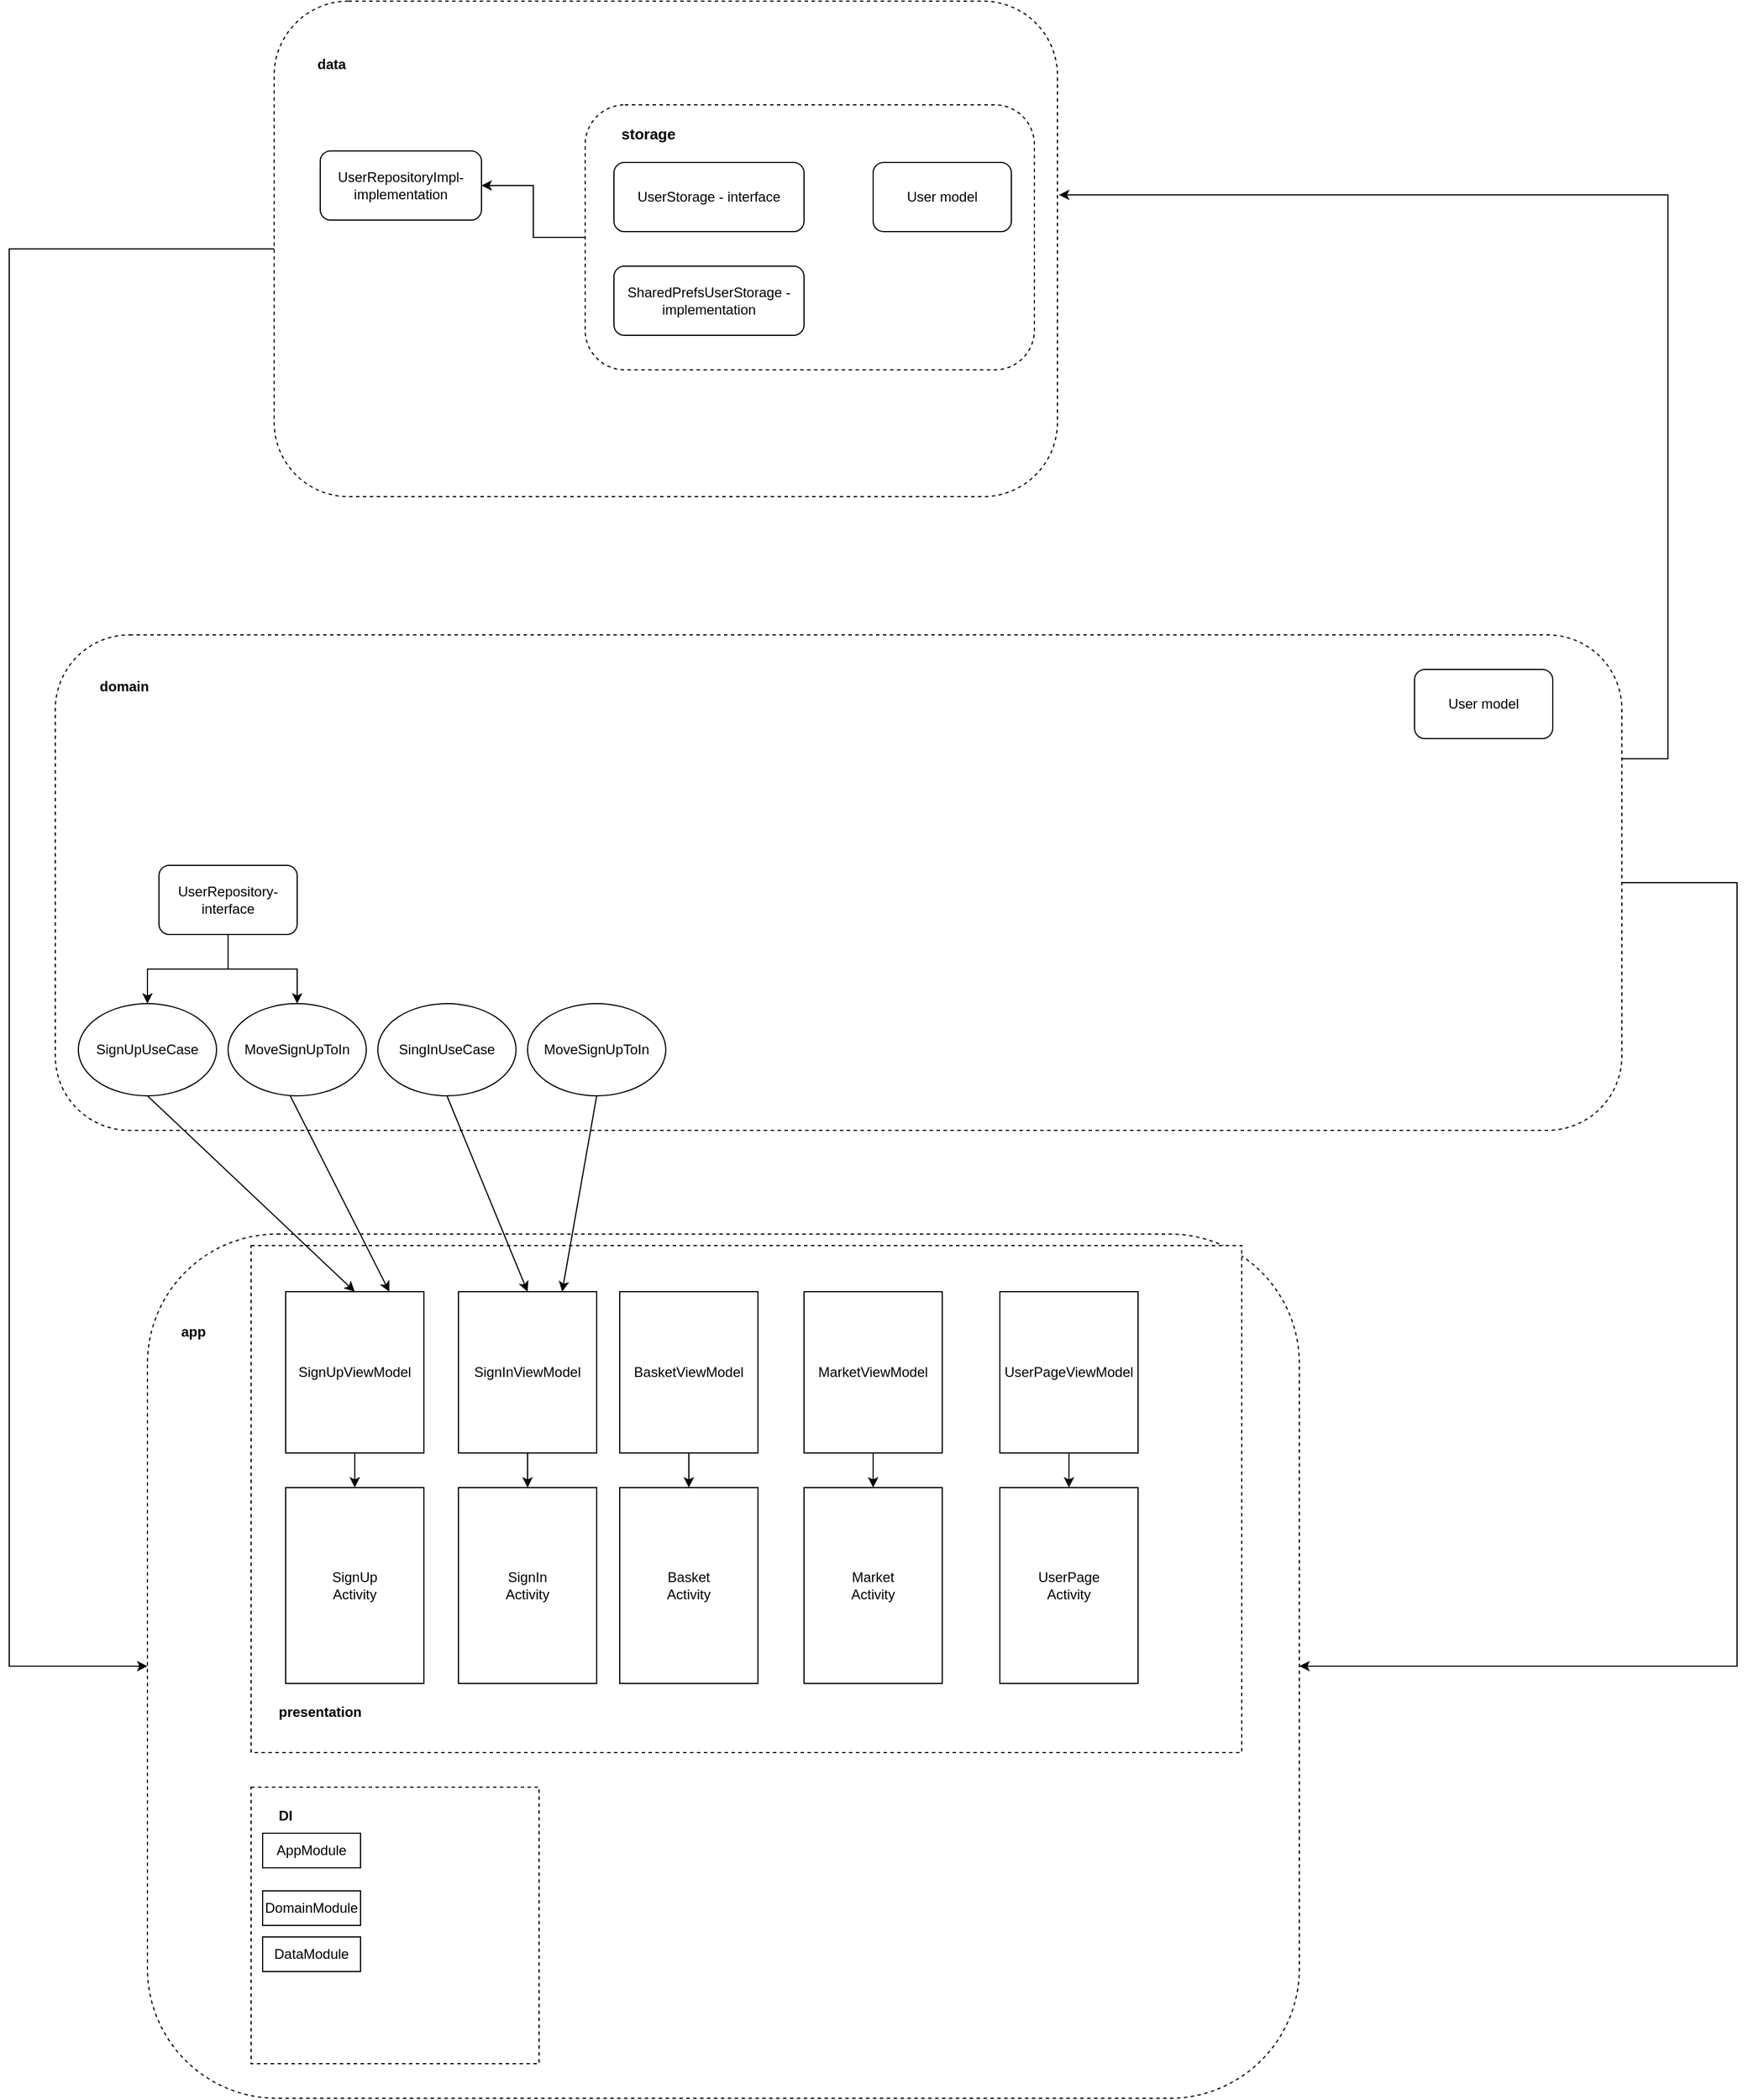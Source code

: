 <mxfile version="22.1.11" type="device">
  <diagram name="Страница — 1" id="PwJp0gJ4gR8qNzRMmNEr">
    <mxGraphModel dx="3585" dy="2103" grid="1" gridSize="10" guides="1" tooltips="1" connect="1" arrows="1" fold="1" page="1" pageScale="1" pageWidth="3300" pageHeight="4681" math="0" shadow="0">
      <root>
        <mxCell id="0" />
        <mxCell id="1" parent="0" />
        <mxCell id="WU4Sz1viQD_uvnj4yaX7-6" style="edgeStyle=orthogonalEdgeStyle;rounded=0;orthogonalLoop=1;jettySize=auto;html=1;entryX=0;entryY=0.5;entryDx=0;entryDy=0;exitX=0;exitY=0.5;exitDx=0;exitDy=0;" edge="1" parent="1" source="WU4Sz1viQD_uvnj4yaX7-1" target="WU4Sz1viQD_uvnj4yaX7-3">
          <mxGeometry relative="1" as="geometry">
            <Array as="points">
              <mxPoint x="20" y="335" />
              <mxPoint x="20" y="1565" />
            </Array>
          </mxGeometry>
        </mxCell>
        <mxCell id="WU4Sz1viQD_uvnj4yaX7-1" value="" style="rounded=1;whiteSpace=wrap;html=1;dashed=1;" vertex="1" parent="1">
          <mxGeometry x="250" y="120" width="680" height="430" as="geometry" />
        </mxCell>
        <mxCell id="WU4Sz1viQD_uvnj4yaX7-4" style="edgeStyle=orthogonalEdgeStyle;rounded=0;orthogonalLoop=1;jettySize=auto;html=1;exitX=1;exitY=0.5;exitDx=0;exitDy=0;entryX=1;entryY=0.5;entryDx=0;entryDy=0;" edge="1" parent="1" source="WU4Sz1viQD_uvnj4yaX7-2" target="WU4Sz1viQD_uvnj4yaX7-3">
          <mxGeometry relative="1" as="geometry">
            <Array as="points">
              <mxPoint x="1520" y="885" />
              <mxPoint x="1520" y="1565" />
            </Array>
          </mxGeometry>
        </mxCell>
        <mxCell id="WU4Sz1viQD_uvnj4yaX7-2" value="" style="rounded=1;whiteSpace=wrap;html=1;dashed=1;" vertex="1" parent="1">
          <mxGeometry x="60" y="670" width="1360" height="430" as="geometry" />
        </mxCell>
        <mxCell id="WU4Sz1viQD_uvnj4yaX7-3" value="" style="rounded=1;whiteSpace=wrap;html=1;dashed=1;" vertex="1" parent="1">
          <mxGeometry x="140" y="1190" width="1000" height="750" as="geometry" />
        </mxCell>
        <mxCell id="WU4Sz1viQD_uvnj4yaX7-7" style="edgeStyle=orthogonalEdgeStyle;rounded=0;orthogonalLoop=1;jettySize=auto;html=1;exitX=1;exitY=0.25;exitDx=0;exitDy=0;entryX=1.002;entryY=0.391;entryDx=0;entryDy=0;entryPerimeter=0;" edge="1" parent="1" source="WU4Sz1viQD_uvnj4yaX7-2" target="WU4Sz1viQD_uvnj4yaX7-1">
          <mxGeometry relative="1" as="geometry">
            <Array as="points">
              <mxPoint x="1460" y="778" />
              <mxPoint x="1460" y="288" />
            </Array>
          </mxGeometry>
        </mxCell>
        <mxCell id="WU4Sz1viQD_uvnj4yaX7-9" value="&lt;b&gt;app&lt;/b&gt;" style="text;html=1;strokeColor=none;fillColor=none;align=center;verticalAlign=middle;whiteSpace=wrap;rounded=0;" vertex="1" parent="1">
          <mxGeometry x="150" y="1260" width="60" height="30" as="geometry" />
        </mxCell>
        <mxCell id="WU4Sz1viQD_uvnj4yaX7-10" value="&lt;b&gt;domain&lt;/b&gt;" style="text;html=1;strokeColor=none;fillColor=none;align=center;verticalAlign=middle;whiteSpace=wrap;rounded=0;" vertex="1" parent="1">
          <mxGeometry x="90" y="700" width="60" height="30" as="geometry" />
        </mxCell>
        <mxCell id="WU4Sz1viQD_uvnj4yaX7-11" value="&lt;b&gt;data&lt;br&gt;&lt;/b&gt;" style="text;html=1;strokeColor=none;fillColor=none;align=center;verticalAlign=middle;whiteSpace=wrap;rounded=0;" vertex="1" parent="1">
          <mxGeometry x="270" y="160" width="60" height="30" as="geometry" />
        </mxCell>
        <mxCell id="WU4Sz1viQD_uvnj4yaX7-16" value="" style="rounded=0;whiteSpace=wrap;html=1;dashed=1;" vertex="1" parent="1">
          <mxGeometry x="230" y="1200" width="860" height="440" as="geometry" />
        </mxCell>
        <mxCell id="WU4Sz1viQD_uvnj4yaX7-13" value="SignUp&lt;br&gt;Activity" style="rounded=0;whiteSpace=wrap;html=1;" vertex="1" parent="1">
          <mxGeometry x="260" y="1410" width="120" height="170" as="geometry" />
        </mxCell>
        <mxCell id="WU4Sz1viQD_uvnj4yaX7-19" style="edgeStyle=orthogonalEdgeStyle;rounded=0;orthogonalLoop=1;jettySize=auto;html=1;exitX=0.5;exitY=1;exitDx=0;exitDy=0;entryX=0.5;entryY=0;entryDx=0;entryDy=0;" edge="1" parent="1" source="WU4Sz1viQD_uvnj4yaX7-14" target="WU4Sz1viQD_uvnj4yaX7-13">
          <mxGeometry relative="1" as="geometry" />
        </mxCell>
        <mxCell id="WU4Sz1viQD_uvnj4yaX7-14" value="SignUpViewModel" style="rounded=0;whiteSpace=wrap;html=1;" vertex="1" parent="1">
          <mxGeometry x="260" y="1240" width="120" height="140" as="geometry" />
        </mxCell>
        <mxCell id="WU4Sz1viQD_uvnj4yaX7-17" value="SignIn&lt;br&gt;Activity" style="rounded=0;whiteSpace=wrap;html=1;" vertex="1" parent="1">
          <mxGeometry x="410" y="1410" width="120" height="170" as="geometry" />
        </mxCell>
        <mxCell id="WU4Sz1viQD_uvnj4yaX7-18" value="Basket&lt;br&gt;Activity" style="rounded=0;whiteSpace=wrap;html=1;" vertex="1" parent="1">
          <mxGeometry x="550" y="1410" width="120" height="170" as="geometry" />
        </mxCell>
        <mxCell id="WU4Sz1viQD_uvnj4yaX7-21" style="edgeStyle=orthogonalEdgeStyle;rounded=0;orthogonalLoop=1;jettySize=auto;html=1;exitX=0.5;exitY=1;exitDx=0;exitDy=0;" edge="1" parent="1" source="WU4Sz1viQD_uvnj4yaX7-20" target="WU4Sz1viQD_uvnj4yaX7-17">
          <mxGeometry relative="1" as="geometry" />
        </mxCell>
        <mxCell id="WU4Sz1viQD_uvnj4yaX7-20" value="SignInViewModel" style="rounded=0;whiteSpace=wrap;html=1;" vertex="1" parent="1">
          <mxGeometry x="410" y="1240" width="120" height="140" as="geometry" />
        </mxCell>
        <mxCell id="WU4Sz1viQD_uvnj4yaX7-23" style="edgeStyle=orthogonalEdgeStyle;rounded=0;orthogonalLoop=1;jettySize=auto;html=1;exitX=0.5;exitY=1;exitDx=0;exitDy=0;entryX=0.5;entryY=0;entryDx=0;entryDy=0;" edge="1" parent="1" source="WU4Sz1viQD_uvnj4yaX7-22" target="WU4Sz1viQD_uvnj4yaX7-18">
          <mxGeometry relative="1" as="geometry" />
        </mxCell>
        <mxCell id="WU4Sz1viQD_uvnj4yaX7-22" value="BasketViewModel" style="rounded=0;whiteSpace=wrap;html=1;" vertex="1" parent="1">
          <mxGeometry x="550" y="1240" width="120" height="140" as="geometry" />
        </mxCell>
        <mxCell id="WU4Sz1viQD_uvnj4yaX7-29" style="edgeStyle=orthogonalEdgeStyle;rounded=0;orthogonalLoop=1;jettySize=auto;html=1;exitX=0.5;exitY=1;exitDx=0;exitDy=0;entryX=0.5;entryY=0;entryDx=0;entryDy=0;" edge="1" parent="1" source="WU4Sz1viQD_uvnj4yaX7-25" target="WU4Sz1viQD_uvnj4yaX7-26">
          <mxGeometry relative="1" as="geometry" />
        </mxCell>
        <mxCell id="WU4Sz1viQD_uvnj4yaX7-25" value="MarketViewModel" style="rounded=0;whiteSpace=wrap;html=1;" vertex="1" parent="1">
          <mxGeometry x="710" y="1240" width="120" height="140" as="geometry" />
        </mxCell>
        <mxCell id="WU4Sz1viQD_uvnj4yaX7-26" value="Market&lt;br&gt;Activity" style="rounded=0;whiteSpace=wrap;html=1;" vertex="1" parent="1">
          <mxGeometry x="710" y="1410" width="120" height="170" as="geometry" />
        </mxCell>
        <mxCell id="WU4Sz1viQD_uvnj4yaX7-27" value="UserPage&lt;br&gt;Activity" style="rounded=0;whiteSpace=wrap;html=1;" vertex="1" parent="1">
          <mxGeometry x="880" y="1410" width="120" height="170" as="geometry" />
        </mxCell>
        <mxCell id="WU4Sz1viQD_uvnj4yaX7-30" style="edgeStyle=orthogonalEdgeStyle;rounded=0;orthogonalLoop=1;jettySize=auto;html=1;exitX=0.5;exitY=1;exitDx=0;exitDy=0;entryX=0.5;entryY=0;entryDx=0;entryDy=0;" edge="1" parent="1" source="WU4Sz1viQD_uvnj4yaX7-28" target="WU4Sz1viQD_uvnj4yaX7-27">
          <mxGeometry relative="1" as="geometry" />
        </mxCell>
        <mxCell id="WU4Sz1viQD_uvnj4yaX7-28" value="UserPageViewModel" style="rounded=0;whiteSpace=wrap;html=1;" vertex="1" parent="1">
          <mxGeometry x="880" y="1240" width="120" height="140" as="geometry" />
        </mxCell>
        <mxCell id="WU4Sz1viQD_uvnj4yaX7-31" value="SignUpUseCase" style="ellipse;whiteSpace=wrap;html=1;" vertex="1" parent="1">
          <mxGeometry x="80" y="990" width="120" height="80" as="geometry" />
        </mxCell>
        <mxCell id="WU4Sz1viQD_uvnj4yaX7-32" value="SingInUseCase" style="ellipse;whiteSpace=wrap;html=1;" vertex="1" parent="1">
          <mxGeometry x="340" y="990" width="120" height="80" as="geometry" />
        </mxCell>
        <mxCell id="WU4Sz1viQD_uvnj4yaX7-33" value="MoveSignUpToIn" style="ellipse;whiteSpace=wrap;html=1;" vertex="1" parent="1">
          <mxGeometry x="210" y="990" width="120" height="80" as="geometry" />
        </mxCell>
        <mxCell id="WU4Sz1viQD_uvnj4yaX7-34" value="" style="endArrow=classic;html=1;rounded=0;exitX=0.5;exitY=1;exitDx=0;exitDy=0;entryX=0.5;entryY=0;entryDx=0;entryDy=0;" edge="1" parent="1" source="WU4Sz1viQD_uvnj4yaX7-31" target="WU4Sz1viQD_uvnj4yaX7-14">
          <mxGeometry width="50" height="50" relative="1" as="geometry">
            <mxPoint x="440" y="1190" as="sourcePoint" />
            <mxPoint x="490" y="1140" as="targetPoint" />
          </mxGeometry>
        </mxCell>
        <mxCell id="WU4Sz1viQD_uvnj4yaX7-35" value="" style="endArrow=classic;html=1;rounded=0;exitX=0.5;exitY=1;exitDx=0;exitDy=0;entryX=0.5;entryY=0;entryDx=0;entryDy=0;" edge="1" parent="1" source="WU4Sz1viQD_uvnj4yaX7-32" target="WU4Sz1viQD_uvnj4yaX7-20">
          <mxGeometry width="50" height="50" relative="1" as="geometry">
            <mxPoint x="440" y="1190" as="sourcePoint" />
            <mxPoint x="490" y="1140" as="targetPoint" />
          </mxGeometry>
        </mxCell>
        <mxCell id="WU4Sz1viQD_uvnj4yaX7-36" value="" style="endArrow=classic;html=1;rounded=0;exitX=0.447;exitY=0.992;exitDx=0;exitDy=0;exitPerimeter=0;entryX=0.75;entryY=0;entryDx=0;entryDy=0;" edge="1" parent="1" source="WU4Sz1viQD_uvnj4yaX7-33" target="WU4Sz1viQD_uvnj4yaX7-14">
          <mxGeometry width="50" height="50" relative="1" as="geometry">
            <mxPoint x="440" y="1190" as="sourcePoint" />
            <mxPoint x="490" y="1140" as="targetPoint" />
          </mxGeometry>
        </mxCell>
        <mxCell id="WU4Sz1viQD_uvnj4yaX7-37" value="MoveSignUpToIn" style="ellipse;whiteSpace=wrap;html=1;" vertex="1" parent="1">
          <mxGeometry x="470" y="990" width="120" height="80" as="geometry" />
        </mxCell>
        <mxCell id="WU4Sz1viQD_uvnj4yaX7-38" value="" style="endArrow=classic;html=1;rounded=0;exitX=0.5;exitY=1;exitDx=0;exitDy=0;entryX=0.75;entryY=0;entryDx=0;entryDy=0;" edge="1" parent="1" source="WU4Sz1viQD_uvnj4yaX7-37" target="WU4Sz1viQD_uvnj4yaX7-20">
          <mxGeometry width="50" height="50" relative="1" as="geometry">
            <mxPoint x="440" y="1190" as="sourcePoint" />
            <mxPoint x="490" y="1140" as="targetPoint" />
          </mxGeometry>
        </mxCell>
        <mxCell id="WU4Sz1viQD_uvnj4yaX7-39" value="" style="rounded=0;whiteSpace=wrap;html=1;dashed=1;" vertex="1" parent="1">
          <mxGeometry x="230" y="1670" width="250" height="240" as="geometry" />
        </mxCell>
        <mxCell id="WU4Sz1viQD_uvnj4yaX7-40" value="DI" style="text;html=1;strokeColor=none;fillColor=none;align=center;verticalAlign=middle;whiteSpace=wrap;rounded=0;fontStyle=1" vertex="1" parent="1">
          <mxGeometry x="230" y="1680" width="60" height="30" as="geometry" />
        </mxCell>
        <mxCell id="WU4Sz1viQD_uvnj4yaX7-41" value="presentation" style="text;html=1;strokeColor=none;fillColor=none;align=center;verticalAlign=middle;whiteSpace=wrap;rounded=0;fontStyle=1" vertex="1" parent="1">
          <mxGeometry x="250" y="1590" width="80" height="30" as="geometry" />
        </mxCell>
        <mxCell id="WU4Sz1viQD_uvnj4yaX7-42" value="&lt;font style=&quot;vertical-align: inherit;&quot;&gt;&lt;font style=&quot;vertical-align: inherit;&quot;&gt;АppModule&lt;/font&gt;&lt;/font&gt;" style="rounded=0;whiteSpace=wrap;html=1;" vertex="1" parent="1">
          <mxGeometry x="240" y="1710" width="85" height="30" as="geometry" />
        </mxCell>
        <mxCell id="WU4Sz1viQD_uvnj4yaX7-43" value="&lt;font style=&quot;vertical-align: inherit;&quot;&gt;&lt;font style=&quot;vertical-align: inherit;&quot;&gt;&lt;font style=&quot;vertical-align: inherit;&quot;&gt;&lt;font style=&quot;vertical-align: inherit;&quot;&gt;DomainModule&lt;/font&gt;&lt;/font&gt;&lt;/font&gt;&lt;/font&gt;" style="rounded=0;whiteSpace=wrap;html=1;" vertex="1" parent="1">
          <mxGeometry x="240" y="1760" width="85" height="30" as="geometry" />
        </mxCell>
        <mxCell id="WU4Sz1viQD_uvnj4yaX7-44" value="&lt;font style=&quot;vertical-align: inherit;&quot;&gt;&lt;font style=&quot;vertical-align: inherit;&quot;&gt;&lt;font style=&quot;vertical-align: inherit;&quot;&gt;&lt;font style=&quot;vertical-align: inherit;&quot;&gt;DataModule&lt;/font&gt;&lt;/font&gt;&lt;/font&gt;&lt;/font&gt;" style="rounded=0;whiteSpace=wrap;html=1;" vertex="1" parent="1">
          <mxGeometry x="240" y="1800" width="85" height="30" as="geometry" />
        </mxCell>
        <mxCell id="WU4Sz1viQD_uvnj4yaX7-46" style="edgeStyle=orthogonalEdgeStyle;rounded=0;orthogonalLoop=1;jettySize=auto;html=1;exitX=0.5;exitY=1;exitDx=0;exitDy=0;entryX=0.5;entryY=0;entryDx=0;entryDy=0;" edge="1" parent="1" source="WU4Sz1viQD_uvnj4yaX7-45" target="WU4Sz1viQD_uvnj4yaX7-31">
          <mxGeometry relative="1" as="geometry" />
        </mxCell>
        <mxCell id="WU4Sz1viQD_uvnj4yaX7-47" style="edgeStyle=orthogonalEdgeStyle;rounded=0;orthogonalLoop=1;jettySize=auto;html=1;exitX=0.5;exitY=1;exitDx=0;exitDy=0;entryX=0.5;entryY=0;entryDx=0;entryDy=0;" edge="1" parent="1" source="WU4Sz1viQD_uvnj4yaX7-45" target="WU4Sz1viQD_uvnj4yaX7-33">
          <mxGeometry relative="1" as="geometry" />
        </mxCell>
        <mxCell id="WU4Sz1viQD_uvnj4yaX7-45" value="UserRepository-interface" style="rounded=1;whiteSpace=wrap;html=1;" vertex="1" parent="1">
          <mxGeometry x="150" y="870" width="120" height="60" as="geometry" />
        </mxCell>
        <mxCell id="WU4Sz1viQD_uvnj4yaX7-49" value="UserRepositoryImpl-&lt;br&gt;implementation" style="rounded=1;whiteSpace=wrap;html=1;" vertex="1" parent="1">
          <mxGeometry x="290" y="250" width="140" height="60" as="geometry" />
        </mxCell>
        <mxCell id="WU4Sz1viQD_uvnj4yaX7-55" style="edgeStyle=orthogonalEdgeStyle;rounded=0;orthogonalLoop=1;jettySize=auto;html=1;exitX=0;exitY=0.5;exitDx=0;exitDy=0;entryX=1;entryY=0.5;entryDx=0;entryDy=0;" edge="1" parent="1" source="WU4Sz1viQD_uvnj4yaX7-50" target="WU4Sz1viQD_uvnj4yaX7-49">
          <mxGeometry relative="1" as="geometry" />
        </mxCell>
        <mxCell id="WU4Sz1viQD_uvnj4yaX7-50" value="" style="rounded=1;whiteSpace=wrap;html=1;dashed=1;" vertex="1" parent="1">
          <mxGeometry x="520" y="210" width="390" height="230" as="geometry" />
        </mxCell>
        <mxCell id="WU4Sz1viQD_uvnj4yaX7-51" value="User model" style="rounded=1;whiteSpace=wrap;html=1;" vertex="1" parent="1">
          <mxGeometry x="770" y="260" width="120" height="60" as="geometry" />
        </mxCell>
        <mxCell id="WU4Sz1viQD_uvnj4yaX7-52" value="UserStorage - interface" style="rounded=1;whiteSpace=wrap;html=1;" vertex="1" parent="1">
          <mxGeometry x="545" y="260" width="165" height="60" as="geometry" />
        </mxCell>
        <mxCell id="WU4Sz1viQD_uvnj4yaX7-53" value="SharedPrefsUserStorage -implementation" style="rounded=1;whiteSpace=wrap;html=1;" vertex="1" parent="1">
          <mxGeometry x="545" y="350" width="165" height="60" as="geometry" />
        </mxCell>
        <mxCell id="WU4Sz1viQD_uvnj4yaX7-54" value="storage" style="text;html=1;strokeColor=none;fillColor=none;align=center;verticalAlign=middle;whiteSpace=wrap;rounded=0;fontStyle=1;fontSize=13;" vertex="1" parent="1">
          <mxGeometry x="545" y="220" width="60" height="30" as="geometry" />
        </mxCell>
        <mxCell id="WU4Sz1viQD_uvnj4yaX7-56" value="User model" style="rounded=1;whiteSpace=wrap;html=1;" vertex="1" parent="1">
          <mxGeometry x="1240" y="700" width="120" height="60" as="geometry" />
        </mxCell>
      </root>
    </mxGraphModel>
  </diagram>
</mxfile>
